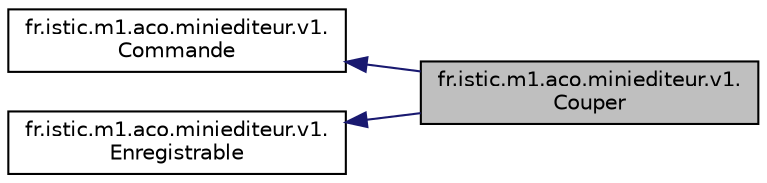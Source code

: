 digraph "fr.istic.m1.aco.miniediteur.v1.Couper"
{
  edge [fontname="Helvetica",fontsize="10",labelfontname="Helvetica",labelfontsize="10"];
  node [fontname="Helvetica",fontsize="10",shape=record];
  rankdir="LR";
  Node3 [label="fr.istic.m1.aco.miniediteur.v1.\lCouper",height=0.2,width=0.4,color="black", fillcolor="grey75", style="filled", fontcolor="black"];
  Node4 -> Node3 [dir="back",color="midnightblue",fontsize="10",style="solid",fontname="Helvetica"];
  Node4 [label="fr.istic.m1.aco.miniediteur.v1.\lCommande",height=0.2,width=0.4,color="black", fillcolor="white", style="filled",URL="$interfacefr_1_1istic_1_1m1_1_1aco_1_1miniediteur_1_1v1_1_1Commande.html",tooltip="Interface décrivant une commande déclenchée par une action sur l&#39;IHM de l&#39;Utilisateur. "];
  Node5 -> Node3 [dir="back",color="midnightblue",fontsize="10",style="solid",fontname="Helvetica"];
  Node5 [label="fr.istic.m1.aco.miniediteur.v1.\lEnregistrable",height=0.2,width=0.4,color="black", fillcolor="white", style="filled",URL="$interfacefr_1_1istic_1_1m1_1_1aco_1_1miniediteur_1_1v1_1_1Enregistrable.html",tooltip="Interface décrivant des actions pouvant faire l&#39;objet d&#39;un enregistrement pour une macro..."];
}
